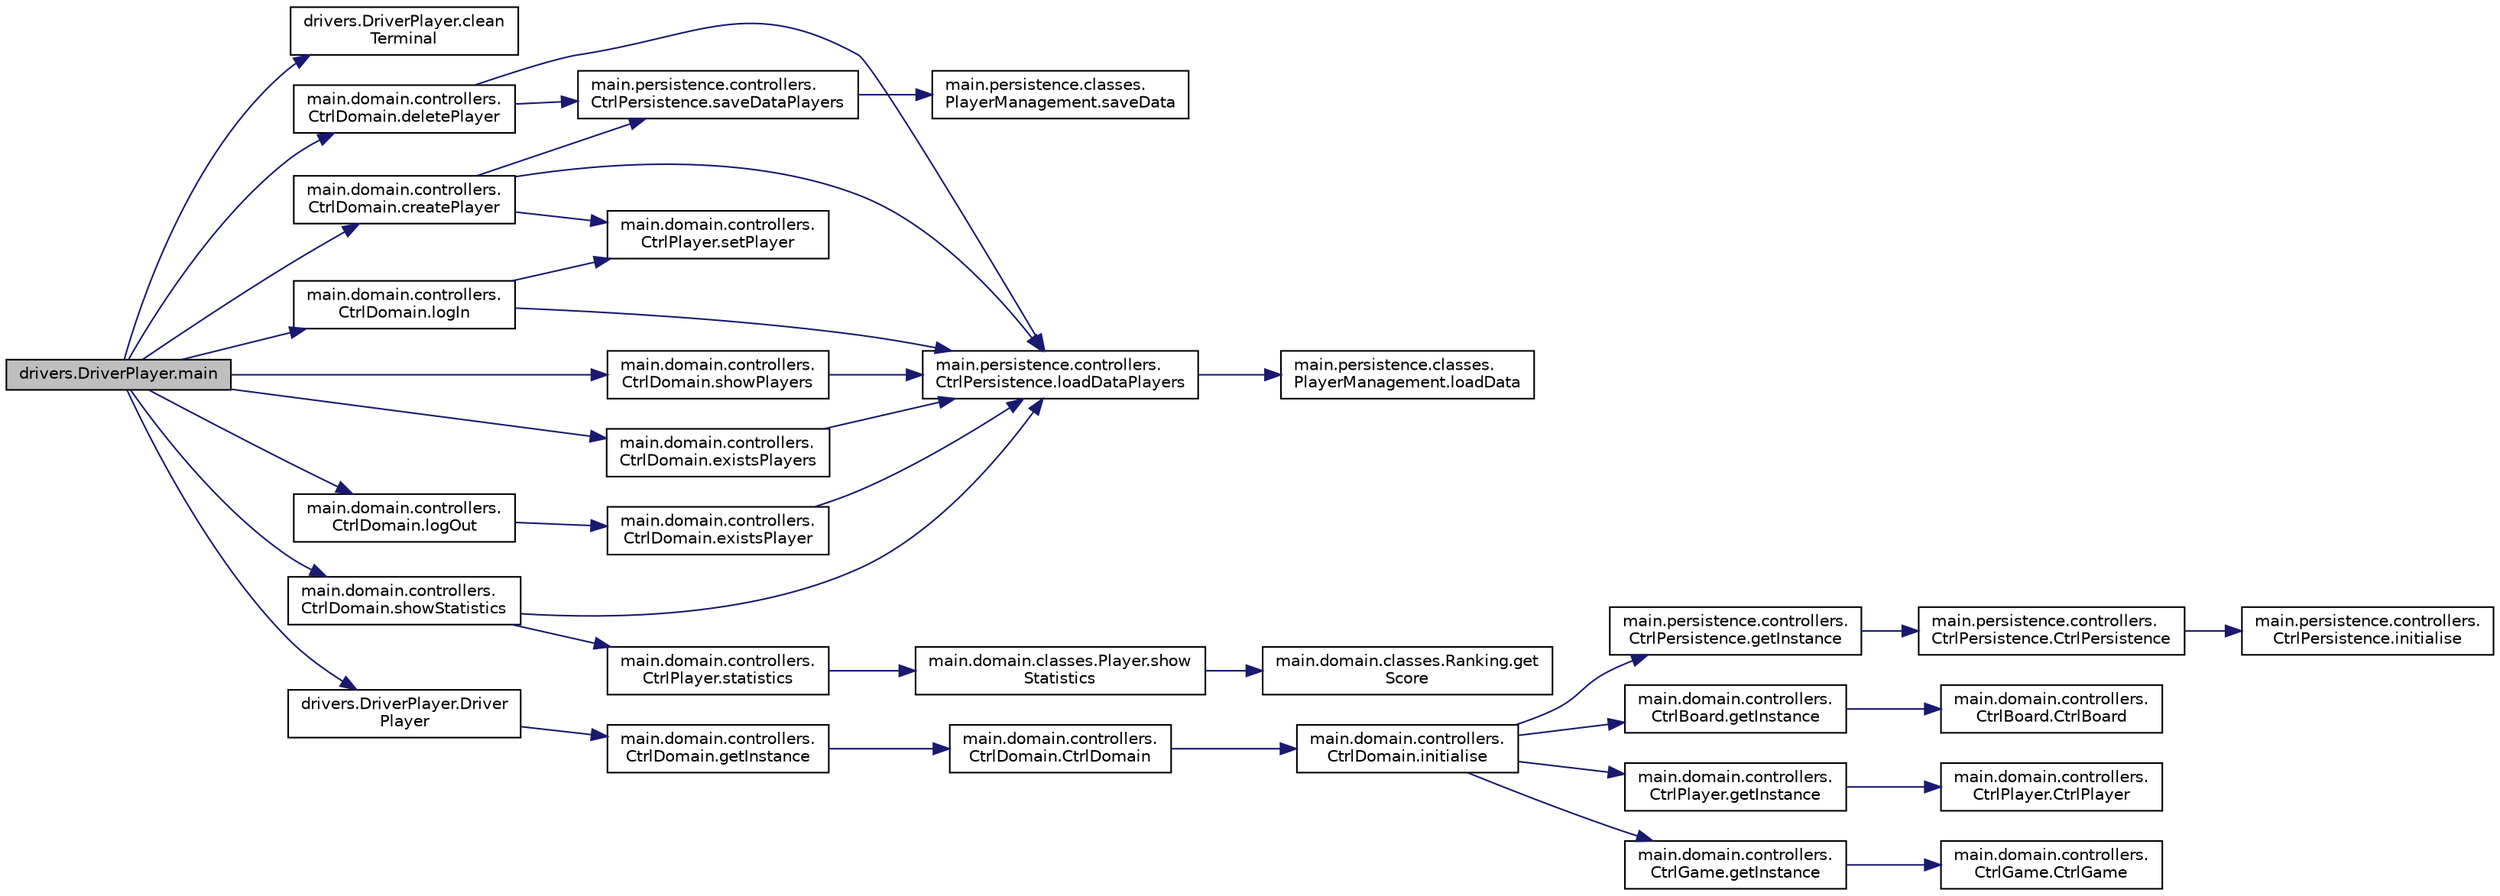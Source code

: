 digraph "drivers.DriverPlayer.main"
{
 // INTERACTIVE_SVG=YES
 // LATEX_PDF_SIZE
  edge [fontname="Helvetica",fontsize="10",labelfontname="Helvetica",labelfontsize="10"];
  node [fontname="Helvetica",fontsize="10",shape=record];
  rankdir="LR";
  Node1 [label="drivers.DriverPlayer.main",height=0.2,width=0.4,color="black", fillcolor="grey75", style="filled", fontcolor="black",tooltip=" "];
  Node1 -> Node2 [color="midnightblue",fontsize="10",style="solid",fontname="Helvetica"];
  Node2 [label="drivers.DriverPlayer.clean\lTerminal",height=0.2,width=0.4,color="black", fillcolor="white", style="filled",URL="$classdrivers_1_1DriverPlayer.html#a786ea8e0a23e4d4407ca1284cd5d3899",tooltip=" "];
  Node1 -> Node3 [color="midnightblue",fontsize="10",style="solid",fontname="Helvetica"];
  Node3 [label="main.domain.controllers.\lCtrlDomain.createPlayer",height=0.2,width=0.4,color="black", fillcolor="white", style="filled",URL="$classmain_1_1domain_1_1controllers_1_1CtrlDomain.html#a6a80430a8afb8ec1c0375bf05b7efe8d",tooltip=" "];
  Node3 -> Node4 [color="midnightblue",fontsize="10",style="solid",fontname="Helvetica"];
  Node4 [label="main.persistence.controllers.\lCtrlPersistence.loadDataPlayers",height=0.2,width=0.4,color="black", fillcolor="white", style="filled",URL="$classmain_1_1persistence_1_1controllers_1_1CtrlPersistence.html#aaf85a56ec8a8ea26bba36f0e4e63dce8",tooltip=" "];
  Node4 -> Node5 [color="midnightblue",fontsize="10",style="solid",fontname="Helvetica"];
  Node5 [label="main.persistence.classes.\lPlayerManagement.loadData",height=0.2,width=0.4,color="black", fillcolor="white", style="filled",URL="$classmain_1_1persistence_1_1classes_1_1PlayerManagement.html#ad7a43397dc2f47a1626587aded38e288",tooltip=" "];
  Node3 -> Node6 [color="midnightblue",fontsize="10",style="solid",fontname="Helvetica"];
  Node6 [label="main.persistence.controllers.\lCtrlPersistence.saveDataPlayers",height=0.2,width=0.4,color="black", fillcolor="white", style="filled",URL="$classmain_1_1persistence_1_1controllers_1_1CtrlPersistence.html#aa2c0b3d30eba733fa69b25ec6e47f1c6",tooltip=" "];
  Node6 -> Node7 [color="midnightblue",fontsize="10",style="solid",fontname="Helvetica"];
  Node7 [label="main.persistence.classes.\lPlayerManagement.saveData",height=0.2,width=0.4,color="black", fillcolor="white", style="filled",URL="$classmain_1_1persistence_1_1classes_1_1PlayerManagement.html#a506e48033fb4df1e601a969f3c3869a5",tooltip=" "];
  Node3 -> Node8 [color="midnightblue",fontsize="10",style="solid",fontname="Helvetica"];
  Node8 [label="main.domain.controllers.\lCtrlPlayer.setPlayer",height=0.2,width=0.4,color="black", fillcolor="white", style="filled",URL="$classmain_1_1domain_1_1controllers_1_1CtrlPlayer.html#a04b30f85b7872606233e66b69fba3370",tooltip=" "];
  Node1 -> Node9 [color="midnightblue",fontsize="10",style="solid",fontname="Helvetica"];
  Node9 [label="main.domain.controllers.\lCtrlDomain.deletePlayer",height=0.2,width=0.4,color="black", fillcolor="white", style="filled",URL="$classmain_1_1domain_1_1controllers_1_1CtrlDomain.html#a4721205aa77ecbdc2a2055ca87e5e6fe",tooltip=" "];
  Node9 -> Node4 [color="midnightblue",fontsize="10",style="solid",fontname="Helvetica"];
  Node9 -> Node6 [color="midnightblue",fontsize="10",style="solid",fontname="Helvetica"];
  Node1 -> Node10 [color="midnightblue",fontsize="10",style="solid",fontname="Helvetica"];
  Node10 [label="drivers.DriverPlayer.Driver\lPlayer",height=0.2,width=0.4,color="black", fillcolor="white", style="filled",URL="$classdrivers_1_1DriverPlayer.html#a0f590607b1e19af3ffa83c9d715c7f62",tooltip=" "];
  Node10 -> Node11 [color="midnightblue",fontsize="10",style="solid",fontname="Helvetica"];
  Node11 [label="main.domain.controllers.\lCtrlDomain.getInstance",height=0.2,width=0.4,color="black", fillcolor="white", style="filled",URL="$classmain_1_1domain_1_1controllers_1_1CtrlDomain.html#a25d610faa4da74c654e15fe50ab015b4",tooltip=" "];
  Node11 -> Node12 [color="midnightblue",fontsize="10",style="solid",fontname="Helvetica"];
  Node12 [label="main.domain.controllers.\lCtrlDomain.CtrlDomain",height=0.2,width=0.4,color="black", fillcolor="white", style="filled",URL="$classmain_1_1domain_1_1controllers_1_1CtrlDomain.html#a5d047d98c72a5bee854cb6c881a95b39",tooltip=" "];
  Node12 -> Node13 [color="midnightblue",fontsize="10",style="solid",fontname="Helvetica"];
  Node13 [label="main.domain.controllers.\lCtrlDomain.initialise",height=0.2,width=0.4,color="black", fillcolor="white", style="filled",URL="$classmain_1_1domain_1_1controllers_1_1CtrlDomain.html#a32b4504ecacb35b55d6b38f6d7528ae3",tooltip=" "];
  Node13 -> Node14 [color="midnightblue",fontsize="10",style="solid",fontname="Helvetica"];
  Node14 [label="main.persistence.controllers.\lCtrlPersistence.getInstance",height=0.2,width=0.4,color="black", fillcolor="white", style="filled",URL="$classmain_1_1persistence_1_1controllers_1_1CtrlPersistence.html#a97789a161dd2908bfe6dfc11fd4f3c9e",tooltip=" "];
  Node14 -> Node15 [color="midnightblue",fontsize="10",style="solid",fontname="Helvetica"];
  Node15 [label="main.persistence.controllers.\lCtrlPersistence.CtrlPersistence",height=0.2,width=0.4,color="black", fillcolor="white", style="filled",URL="$classmain_1_1persistence_1_1controllers_1_1CtrlPersistence.html#a4451ebabb17f70ddeb7919bd8bec3592",tooltip=" "];
  Node15 -> Node16 [color="midnightblue",fontsize="10",style="solid",fontname="Helvetica"];
  Node16 [label="main.persistence.controllers.\lCtrlPersistence.initialise",height=0.2,width=0.4,color="black", fillcolor="white", style="filled",URL="$classmain_1_1persistence_1_1controllers_1_1CtrlPersistence.html#aebcdde9a50dfe2f97b7a66e0282e4bc0",tooltip=" "];
  Node13 -> Node17 [color="midnightblue",fontsize="10",style="solid",fontname="Helvetica"];
  Node17 [label="main.domain.controllers.\lCtrlBoard.getInstance",height=0.2,width=0.4,color="black", fillcolor="white", style="filled",URL="$classmain_1_1domain_1_1controllers_1_1CtrlBoard.html#a1bafdcd865ef01f020821766b35749a2",tooltip=" "];
  Node17 -> Node18 [color="midnightblue",fontsize="10",style="solid",fontname="Helvetica"];
  Node18 [label="main.domain.controllers.\lCtrlBoard.CtrlBoard",height=0.2,width=0.4,color="black", fillcolor="white", style="filled",URL="$classmain_1_1domain_1_1controllers_1_1CtrlBoard.html#a8195b42f91cead642994bcad49ebb4bb",tooltip=" "];
  Node13 -> Node19 [color="midnightblue",fontsize="10",style="solid",fontname="Helvetica"];
  Node19 [label="main.domain.controllers.\lCtrlPlayer.getInstance",height=0.2,width=0.4,color="black", fillcolor="white", style="filled",URL="$classmain_1_1domain_1_1controllers_1_1CtrlPlayer.html#a05a69c807725e3861374dc8c9e15fd2e",tooltip=" "];
  Node19 -> Node20 [color="midnightblue",fontsize="10",style="solid",fontname="Helvetica"];
  Node20 [label="main.domain.controllers.\lCtrlPlayer.CtrlPlayer",height=0.2,width=0.4,color="black", fillcolor="white", style="filled",URL="$classmain_1_1domain_1_1controllers_1_1CtrlPlayer.html#a7f3ab4673d306e5f71a4f86a891703d7",tooltip=" "];
  Node13 -> Node21 [color="midnightblue",fontsize="10",style="solid",fontname="Helvetica"];
  Node21 [label="main.domain.controllers.\lCtrlGame.getInstance",height=0.2,width=0.4,color="black", fillcolor="white", style="filled",URL="$classmain_1_1domain_1_1controllers_1_1CtrlGame.html#a173ab1bd661a04af051cffa91d663c99",tooltip=" "];
  Node21 -> Node22 [color="midnightblue",fontsize="10",style="solid",fontname="Helvetica"];
  Node22 [label="main.domain.controllers.\lCtrlGame.CtrlGame",height=0.2,width=0.4,color="black", fillcolor="white", style="filled",URL="$classmain_1_1domain_1_1controllers_1_1CtrlGame.html#a4898933b2599cf8e5bbb3ae95dcdb4f1",tooltip=" "];
  Node1 -> Node23 [color="midnightblue",fontsize="10",style="solid",fontname="Helvetica"];
  Node23 [label="main.domain.controllers.\lCtrlDomain.existsPlayers",height=0.2,width=0.4,color="black", fillcolor="white", style="filled",URL="$classmain_1_1domain_1_1controllers_1_1CtrlDomain.html#a6229bc1a37a9e371ec765e118c16a014",tooltip=" "];
  Node23 -> Node4 [color="midnightblue",fontsize="10",style="solid",fontname="Helvetica"];
  Node1 -> Node24 [color="midnightblue",fontsize="10",style="solid",fontname="Helvetica"];
  Node24 [label="main.domain.controllers.\lCtrlDomain.logIn",height=0.2,width=0.4,color="black", fillcolor="white", style="filled",URL="$classmain_1_1domain_1_1controllers_1_1CtrlDomain.html#a57f4c3ee85e624b3694d390332196771",tooltip=" "];
  Node24 -> Node4 [color="midnightblue",fontsize="10",style="solid",fontname="Helvetica"];
  Node24 -> Node8 [color="midnightblue",fontsize="10",style="solid",fontname="Helvetica"];
  Node1 -> Node25 [color="midnightblue",fontsize="10",style="solid",fontname="Helvetica"];
  Node25 [label="main.domain.controllers.\lCtrlDomain.logOut",height=0.2,width=0.4,color="black", fillcolor="white", style="filled",URL="$classmain_1_1domain_1_1controllers_1_1CtrlDomain.html#a26e6f3b9428ffad9b96cf0c8b6dbcfa7",tooltip=" "];
  Node25 -> Node26 [color="midnightblue",fontsize="10",style="solid",fontname="Helvetica"];
  Node26 [label="main.domain.controllers.\lCtrlDomain.existsPlayer",height=0.2,width=0.4,color="black", fillcolor="white", style="filled",URL="$classmain_1_1domain_1_1controllers_1_1CtrlDomain.html#a3d0ba3c0dea3eee806af5000d7d13d59",tooltip=" "];
  Node26 -> Node4 [color="midnightblue",fontsize="10",style="solid",fontname="Helvetica"];
  Node1 -> Node27 [color="midnightblue",fontsize="10",style="solid",fontname="Helvetica"];
  Node27 [label="main.domain.controllers.\lCtrlDomain.showPlayers",height=0.2,width=0.4,color="black", fillcolor="white", style="filled",URL="$classmain_1_1domain_1_1controllers_1_1CtrlDomain.html#a17b2ca860521a1b5603d141cf2006619",tooltip=" "];
  Node27 -> Node4 [color="midnightblue",fontsize="10",style="solid",fontname="Helvetica"];
  Node1 -> Node28 [color="midnightblue",fontsize="10",style="solid",fontname="Helvetica"];
  Node28 [label="main.domain.controllers.\lCtrlDomain.showStatistics",height=0.2,width=0.4,color="black", fillcolor="white", style="filled",URL="$classmain_1_1domain_1_1controllers_1_1CtrlDomain.html#a67f44da5f808cd0a070c0352987b5b13",tooltip=" "];
  Node28 -> Node4 [color="midnightblue",fontsize="10",style="solid",fontname="Helvetica"];
  Node28 -> Node29 [color="midnightblue",fontsize="10",style="solid",fontname="Helvetica"];
  Node29 [label="main.domain.controllers.\lCtrlPlayer.statistics",height=0.2,width=0.4,color="black", fillcolor="white", style="filled",URL="$classmain_1_1domain_1_1controllers_1_1CtrlPlayer.html#aaf89b24bdfe861eaa4dcdf3d53479063",tooltip=" "];
  Node29 -> Node30 [color="midnightblue",fontsize="10",style="solid",fontname="Helvetica"];
  Node30 [label="main.domain.classes.Player.show\lStatistics",height=0.2,width=0.4,color="black", fillcolor="white", style="filled",URL="$classmain_1_1domain_1_1classes_1_1Player.html#a0e5040de383e1c983875f5496f9617f3",tooltip=" "];
  Node30 -> Node31 [color="midnightblue",fontsize="10",style="solid",fontname="Helvetica"];
  Node31 [label="main.domain.classes.Ranking.get\lScore",height=0.2,width=0.4,color="black", fillcolor="white", style="filled",URL="$classmain_1_1domain_1_1classes_1_1Ranking.html#ae37671ee9fef3d482750e9a5e450dcc2",tooltip=" "];
}
